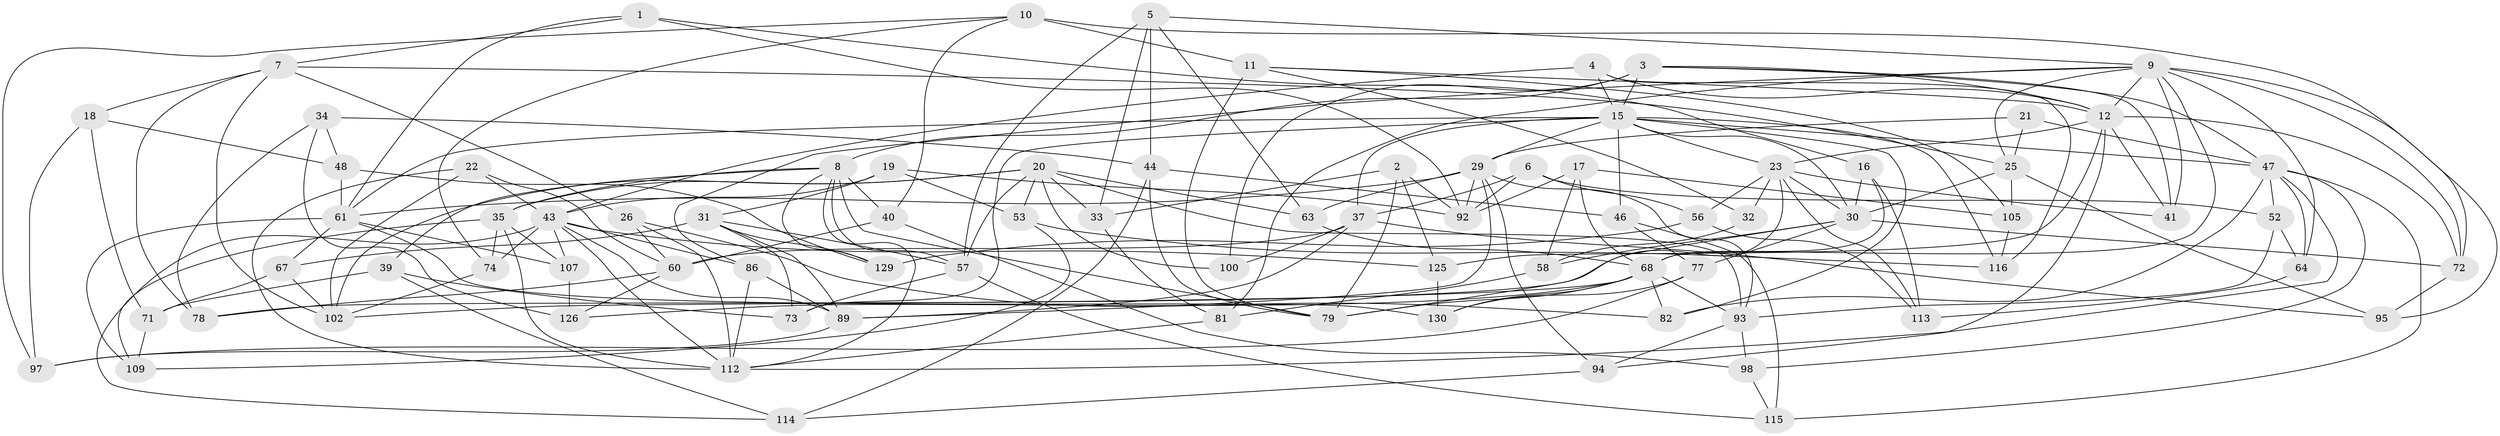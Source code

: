 // original degree distribution, {4: 1.0}
// Generated by graph-tools (version 1.1) at 2025/20/03/04/25 18:20:42]
// undirected, 81 vertices, 208 edges
graph export_dot {
graph [start="1"]
  node [color=gray90,style=filled];
  1;
  2;
  3 [super="+14"];
  4;
  5 [super="+134"];
  6;
  7 [super="+70"];
  8 [super="+13+122"];
  9 [super="+36+103"];
  10 [super="+108"];
  11 [super="+101"];
  12 [super="+51"];
  15 [super="+119+62+27"];
  16;
  17;
  18;
  19;
  20 [super="+55"];
  21;
  22;
  23 [super="+24+42"];
  25 [super="+28"];
  26;
  29 [super="+110+66"];
  30 [super="+38+50"];
  31 [super="+75"];
  32;
  33;
  34;
  35 [super="+127"];
  37 [super="+91"];
  39;
  40;
  41;
  43 [super="+99+135"];
  44 [super="+54"];
  46;
  47 [super="+49"];
  48;
  52;
  53;
  56;
  57 [super="+59"];
  58;
  60 [super="+132"];
  61 [super="+65"];
  63;
  64;
  67;
  68 [super="+69+80"];
  71;
  72 [super="+83"];
  73;
  74;
  77;
  78;
  79 [super="+87"];
  81;
  82;
  86;
  89 [super="+133"];
  92 [super="+106"];
  93 [super="+96"];
  94;
  95;
  97;
  98;
  100;
  102 [super="+121"];
  105;
  107;
  109;
  112 [super="+120+123"];
  113;
  114;
  115;
  116;
  125;
  126;
  129;
  130;
  1 -- 16;
  1 -- 61;
  1 -- 92;
  1 -- 7;
  2 -- 92;
  2 -- 125;
  2 -- 33;
  2 -- 79;
  3 -- 100 [weight=2];
  3 -- 41;
  3 -- 15 [weight=2];
  3 -- 8;
  3 -- 12;
  3 -- 47;
  4 -- 116;
  4 -- 43;
  4 -- 15;
  4 -- 12;
  5 -- 33;
  5 -- 44 [weight=2];
  5 -- 63;
  5 -- 9;
  5 -- 57;
  6 -- 52;
  6 -- 37;
  6 -- 56;
  6 -- 92;
  7 -- 18;
  7 -- 78;
  7 -- 25;
  7 -- 26;
  7 -- 102;
  8 -- 57;
  8 -- 40;
  8 -- 79;
  8 -- 35;
  8 -- 112;
  8 -- 129;
  8 -- 39;
  9 -- 95;
  9 -- 86;
  9 -- 72;
  9 -- 64;
  9 -- 81;
  9 -- 12;
  9 -- 41;
  9 -- 68;
  9 -- 25;
  10 -- 72;
  10 -- 11 [weight=2];
  10 -- 74;
  10 -- 40;
  10 -- 97;
  11 -- 12;
  11 -- 32;
  11 -- 105;
  11 -- 79;
  12 -- 94;
  12 -- 72 [weight=2];
  12 -- 23;
  12 -- 41;
  12 -- 125;
  15 -- 23 [weight=2];
  15 -- 46;
  15 -- 82;
  15 -- 73;
  15 -- 30;
  15 -- 47;
  15 -- 116;
  15 -- 37;
  15 -- 29;
  15 -- 61;
  16 -- 113;
  16 -- 30;
  16 -- 68;
  17 -- 58;
  17 -- 105;
  17 -- 92;
  17 -- 68;
  18 -- 48;
  18 -- 97;
  18 -- 71;
  19 -- 53;
  19 -- 31;
  19 -- 92;
  19 -- 43;
  20 -- 100;
  20 -- 63;
  20 -- 33;
  20 -- 53;
  20 -- 102;
  20 -- 35;
  20 -- 93;
  20 -- 57;
  21 -- 25;
  21 -- 47 [weight=2];
  21 -- 29;
  22 -- 43;
  22 -- 102;
  22 -- 60;
  22 -- 112;
  23 -- 32 [weight=2];
  23 -- 113;
  23 -- 41;
  23 -- 30;
  23 -- 56;
  23 -- 79;
  25 -- 105;
  25 -- 95;
  25 -- 30;
  26 -- 60;
  26 -- 82;
  26 -- 112;
  29 -- 94;
  29 -- 63;
  29 -- 92;
  29 -- 89;
  29 -- 93;
  29 -- 61;
  30 -- 77;
  30 -- 78;
  30 -- 58;
  30 -- 72;
  31 -- 73;
  31 -- 57;
  31 -- 129;
  31 -- 67;
  31 -- 89;
  32 -- 58;
  33 -- 81;
  34 -- 48;
  34 -- 126;
  34 -- 78;
  34 -- 44;
  35 -- 107;
  35 -- 109;
  35 -- 74;
  35 -- 112;
  37 -- 100;
  37 -- 95;
  37 -- 60;
  37 -- 89;
  39 -- 114;
  39 -- 71;
  39 -- 73;
  40 -- 60;
  40 -- 98;
  43 -- 86;
  43 -- 114;
  43 -- 89;
  43 -- 107;
  43 -- 74;
  43 -- 125;
  43 -- 112;
  44 -- 114;
  44 -- 79;
  44 -- 46;
  46 -- 77;
  46 -- 115;
  47 -- 82;
  47 -- 64;
  47 -- 98;
  47 -- 112;
  47 -- 115;
  47 -- 52;
  48 -- 129;
  48 -- 61;
  52 -- 64;
  52 -- 93;
  53 -- 116;
  53 -- 109;
  56 -- 129;
  56 -- 113;
  57 -- 73;
  57 -- 115;
  58 -- 81;
  60 -- 78;
  60 -- 126;
  61 -- 130;
  61 -- 107;
  61 -- 67;
  61 -- 109;
  63 -- 68;
  64 -- 113;
  67 -- 71;
  67 -- 102;
  68 -- 79;
  68 -- 130;
  68 -- 82;
  68 -- 126;
  68 -- 93;
  68 -- 102;
  71 -- 109;
  72 -- 95;
  74 -- 102;
  77 -- 97;
  77 -- 130;
  81 -- 112;
  86 -- 89;
  86 -- 112;
  89 -- 97;
  93 -- 94;
  93 -- 98;
  94 -- 114;
  98 -- 115;
  105 -- 116;
  107 -- 126;
  125 -- 130;
}
